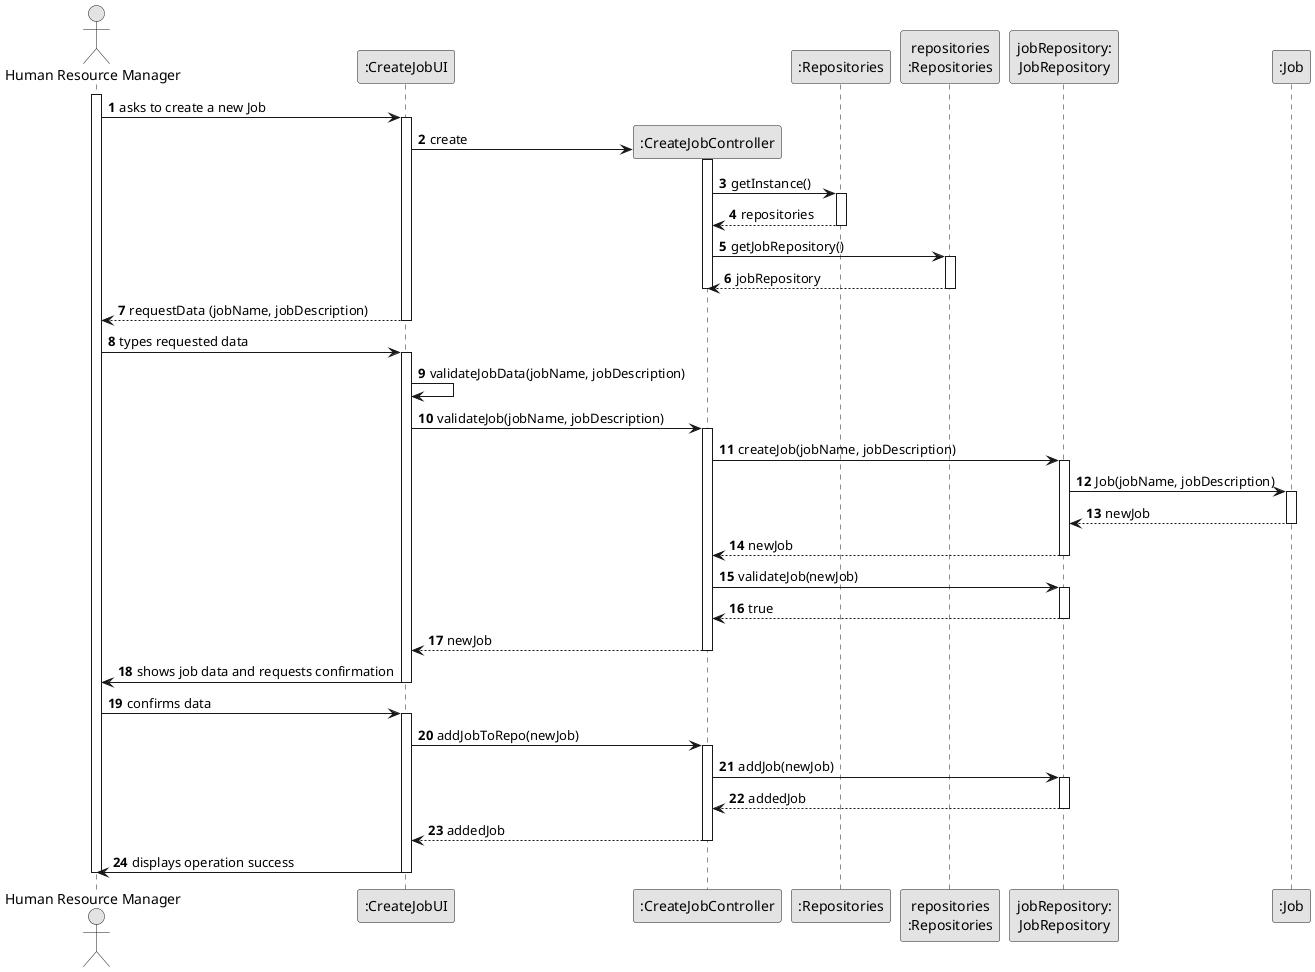 @startuml
skinparam monochrome true
skinparam packageStyle rectangle
skinparam shadowing false

autonumber

'hide footbox

actor "Human Resource Manager" as HRM
participant ":CreateJobUI" as UI
participant ":CreateJobController" as CTRL
participant ":Repositories" as REPO_SINGLETON
participant "repositories\n:Repositories" as GEN_REPO_INSTANCE
participant "jobRepository:\nJobRepository" as JOB_REPO_INSTANCE
participant ":Job" as JOB
'participant ":HRManager" as MNGR

activate HRM

        HRM -> UI : asks to create a new Job

        activate UI
            'create CTRL
            UI -> CTRL** : create

            activate CTRL

                CTRL -> REPO_SINGLETON : getInstance()

                activate REPO_SINGLETON

                    REPO_SINGLETON --> CTRL : repositories

                deactivate REPO_SINGLETON

                CTRL -> GEN_REPO_INSTANCE : getJobRepository()

                activate GEN_REPO_INSTANCE

                    GEN_REPO_INSTANCE --> CTRL : jobRepository

                deactivate GEN_REPO_INSTANCE

            deactivate CTRL


            'requests the HRM to input data
            UI --> HRM : requestData (jobName, jobDescription)
        deactivate UI

        HRM -> UI : types requested data

        activate UI

            UI -> UI : validateJobData(jobName, jobDescription)

            UI -> CTRL : validateJob(jobName, jobDescription)
            activate CTRL


                CTRL -> JOB_REPO_INSTANCE : createJob(jobName, jobDescription)

                activate JOB_REPO_INSTANCE

                    JOB_REPO_INSTANCE -> JOB : Job(jobName, jobDescription)

                    activate JOB

                        JOB --> JOB_REPO_INSTANCE : newJob

                    deactivate JOB

                    JOB_REPO_INSTANCE --> CTRL : newJob

                deactivate JOB_REPO_INSTANCE

                CTRL -> JOB_REPO_INSTANCE : validateJob(newJob)

                activate JOB_REPO_INSTANCE

                    JOB_REPO_INSTANCE --> CTRL : true

                deactivate JOB_REPO_INSTANCE

            CTRL --> UI : newJob

            deactivate CTRL

                UI -> HRM : shows job data and requests confirmation



        deactivate UI


    HRM -> UI : confirms data
    activate UI

        UI -> CTRL : addJobToRepo(newJob)

        activate CTRL


            CTRL -> JOB_REPO_INSTANCE : addJob(newJob)

            activate JOB_REPO_INSTANCE

                JOB_REPO_INSTANCE --> CTRL : addedJob

            deactivate JOB_REPO_INSTANCE

            CTRL --> UI : addedJob

        deactivate CTRL

        UI -> HRM : displays operation success

    deactivate UI

deactivate HRM

@enduml